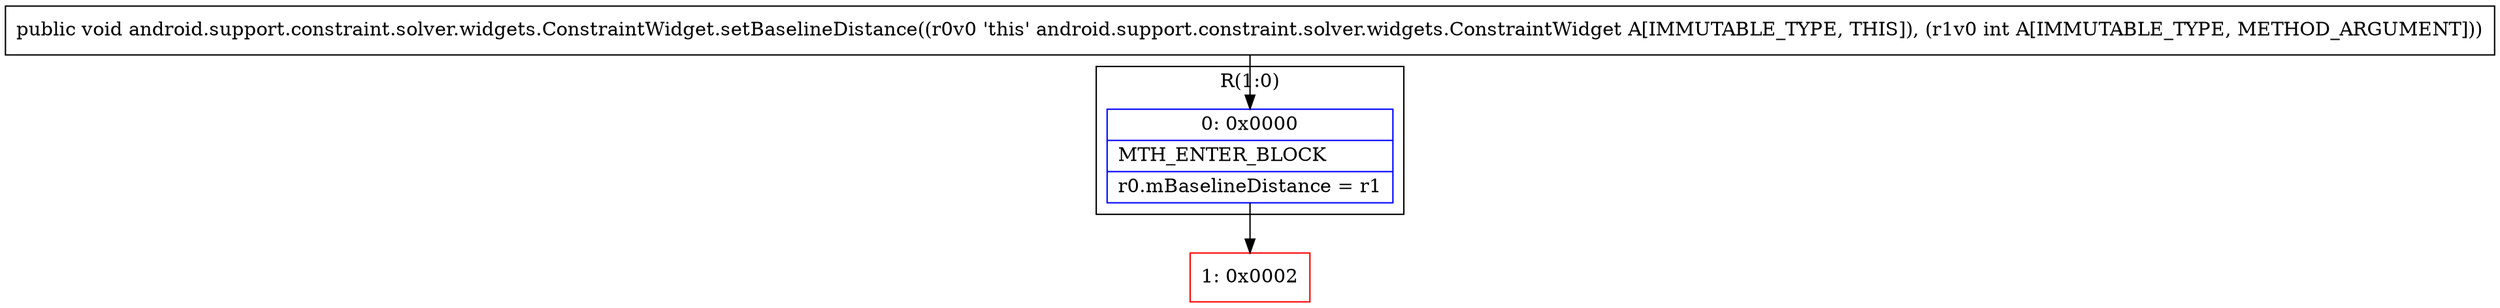 digraph "CFG forandroid.support.constraint.solver.widgets.ConstraintWidget.setBaselineDistance(I)V" {
subgraph cluster_Region_2071090936 {
label = "R(1:0)";
node [shape=record,color=blue];
Node_0 [shape=record,label="{0\:\ 0x0000|MTH_ENTER_BLOCK\l|r0.mBaselineDistance = r1\l}"];
}
Node_1 [shape=record,color=red,label="{1\:\ 0x0002}"];
MethodNode[shape=record,label="{public void android.support.constraint.solver.widgets.ConstraintWidget.setBaselineDistance((r0v0 'this' android.support.constraint.solver.widgets.ConstraintWidget A[IMMUTABLE_TYPE, THIS]), (r1v0 int A[IMMUTABLE_TYPE, METHOD_ARGUMENT])) }"];
MethodNode -> Node_0;
Node_0 -> Node_1;
}

